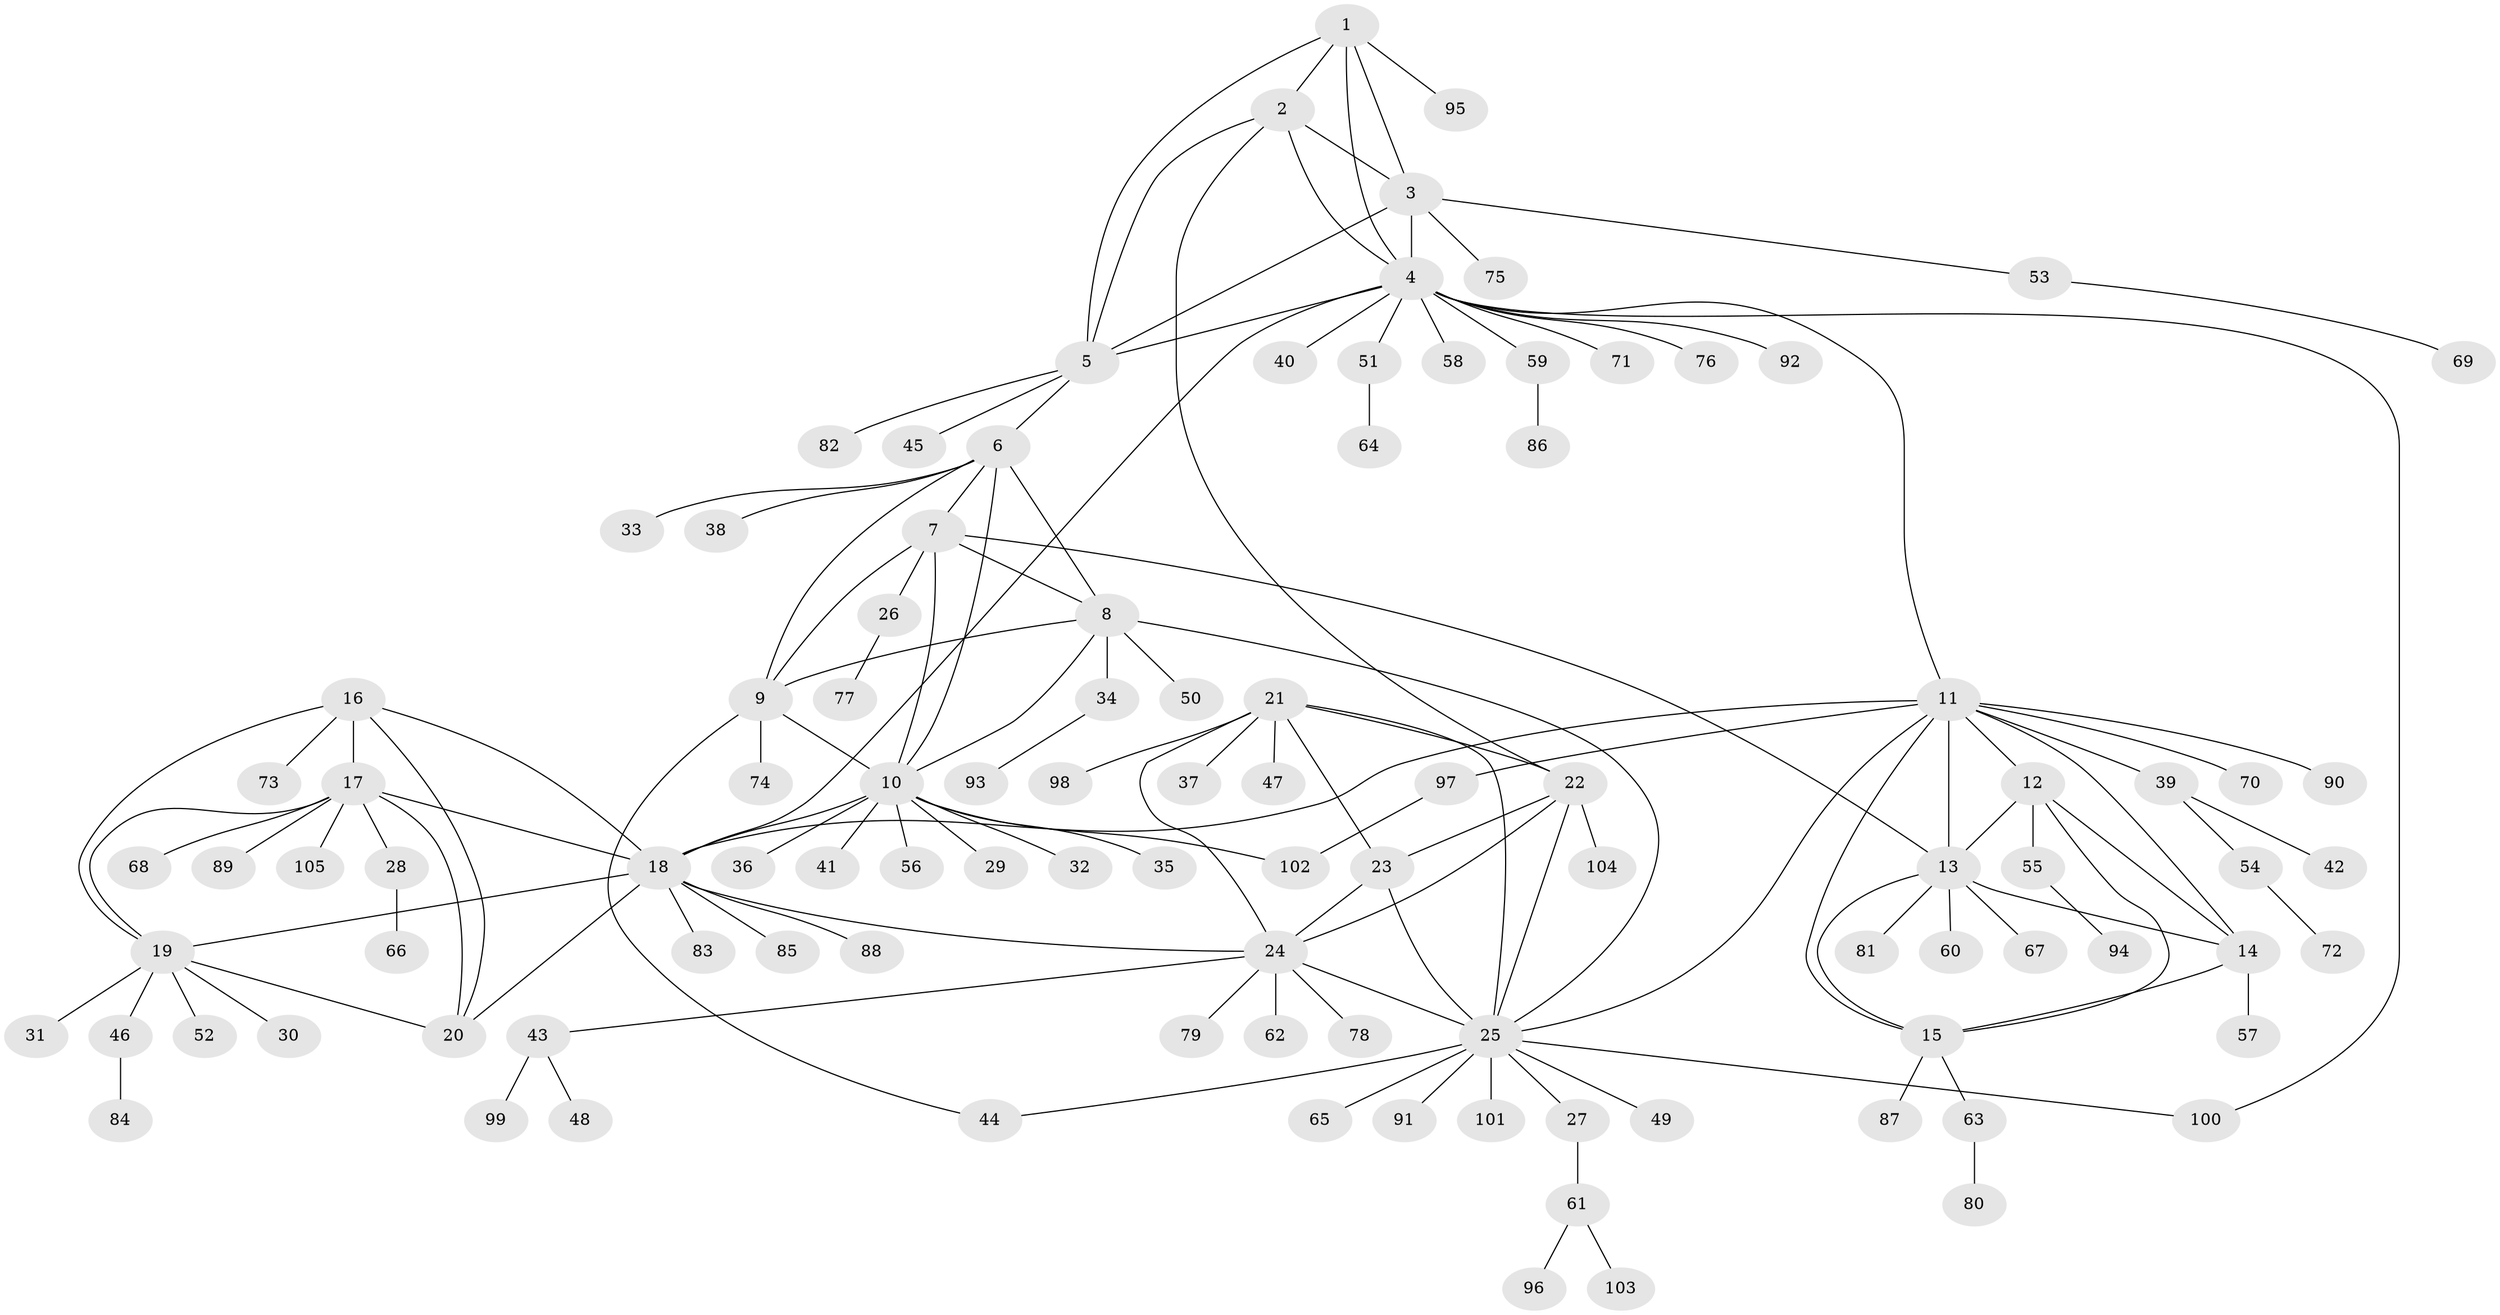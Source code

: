 // Generated by graph-tools (version 1.1) at 2025/37/03/09/25 02:37:25]
// undirected, 105 vertices, 143 edges
graph export_dot {
graph [start="1"]
  node [color=gray90,style=filled];
  1;
  2;
  3;
  4;
  5;
  6;
  7;
  8;
  9;
  10;
  11;
  12;
  13;
  14;
  15;
  16;
  17;
  18;
  19;
  20;
  21;
  22;
  23;
  24;
  25;
  26;
  27;
  28;
  29;
  30;
  31;
  32;
  33;
  34;
  35;
  36;
  37;
  38;
  39;
  40;
  41;
  42;
  43;
  44;
  45;
  46;
  47;
  48;
  49;
  50;
  51;
  52;
  53;
  54;
  55;
  56;
  57;
  58;
  59;
  60;
  61;
  62;
  63;
  64;
  65;
  66;
  67;
  68;
  69;
  70;
  71;
  72;
  73;
  74;
  75;
  76;
  77;
  78;
  79;
  80;
  81;
  82;
  83;
  84;
  85;
  86;
  87;
  88;
  89;
  90;
  91;
  92;
  93;
  94;
  95;
  96;
  97;
  98;
  99;
  100;
  101;
  102;
  103;
  104;
  105;
  1 -- 2;
  1 -- 3;
  1 -- 4;
  1 -- 5;
  1 -- 95;
  2 -- 3;
  2 -- 4;
  2 -- 5;
  2 -- 22;
  3 -- 4;
  3 -- 5;
  3 -- 53;
  3 -- 75;
  4 -- 5;
  4 -- 11;
  4 -- 18;
  4 -- 40;
  4 -- 51;
  4 -- 58;
  4 -- 59;
  4 -- 71;
  4 -- 76;
  4 -- 92;
  4 -- 100;
  5 -- 6;
  5 -- 45;
  5 -- 82;
  6 -- 7;
  6 -- 8;
  6 -- 9;
  6 -- 10;
  6 -- 33;
  6 -- 38;
  7 -- 8;
  7 -- 9;
  7 -- 10;
  7 -- 13;
  7 -- 26;
  8 -- 9;
  8 -- 10;
  8 -- 25;
  8 -- 34;
  8 -- 50;
  9 -- 10;
  9 -- 44;
  9 -- 74;
  10 -- 18;
  10 -- 29;
  10 -- 32;
  10 -- 35;
  10 -- 36;
  10 -- 41;
  10 -- 56;
  10 -- 102;
  11 -- 12;
  11 -- 13;
  11 -- 14;
  11 -- 15;
  11 -- 18;
  11 -- 25;
  11 -- 39;
  11 -- 70;
  11 -- 90;
  11 -- 97;
  12 -- 13;
  12 -- 14;
  12 -- 15;
  12 -- 55;
  13 -- 14;
  13 -- 15;
  13 -- 60;
  13 -- 67;
  13 -- 81;
  14 -- 15;
  14 -- 57;
  15 -- 63;
  15 -- 87;
  16 -- 17;
  16 -- 18;
  16 -- 19;
  16 -- 20;
  16 -- 73;
  17 -- 18;
  17 -- 19;
  17 -- 20;
  17 -- 28;
  17 -- 68;
  17 -- 89;
  17 -- 105;
  18 -- 19;
  18 -- 20;
  18 -- 24;
  18 -- 83;
  18 -- 85;
  18 -- 88;
  19 -- 20;
  19 -- 30;
  19 -- 31;
  19 -- 46;
  19 -- 52;
  21 -- 22;
  21 -- 23;
  21 -- 24;
  21 -- 25;
  21 -- 37;
  21 -- 47;
  21 -- 98;
  22 -- 23;
  22 -- 24;
  22 -- 25;
  22 -- 104;
  23 -- 24;
  23 -- 25;
  24 -- 25;
  24 -- 43;
  24 -- 62;
  24 -- 78;
  24 -- 79;
  25 -- 27;
  25 -- 44;
  25 -- 49;
  25 -- 65;
  25 -- 91;
  25 -- 100;
  25 -- 101;
  26 -- 77;
  27 -- 61;
  28 -- 66;
  34 -- 93;
  39 -- 42;
  39 -- 54;
  43 -- 48;
  43 -- 99;
  46 -- 84;
  51 -- 64;
  53 -- 69;
  54 -- 72;
  55 -- 94;
  59 -- 86;
  61 -- 96;
  61 -- 103;
  63 -- 80;
  97 -- 102;
}
